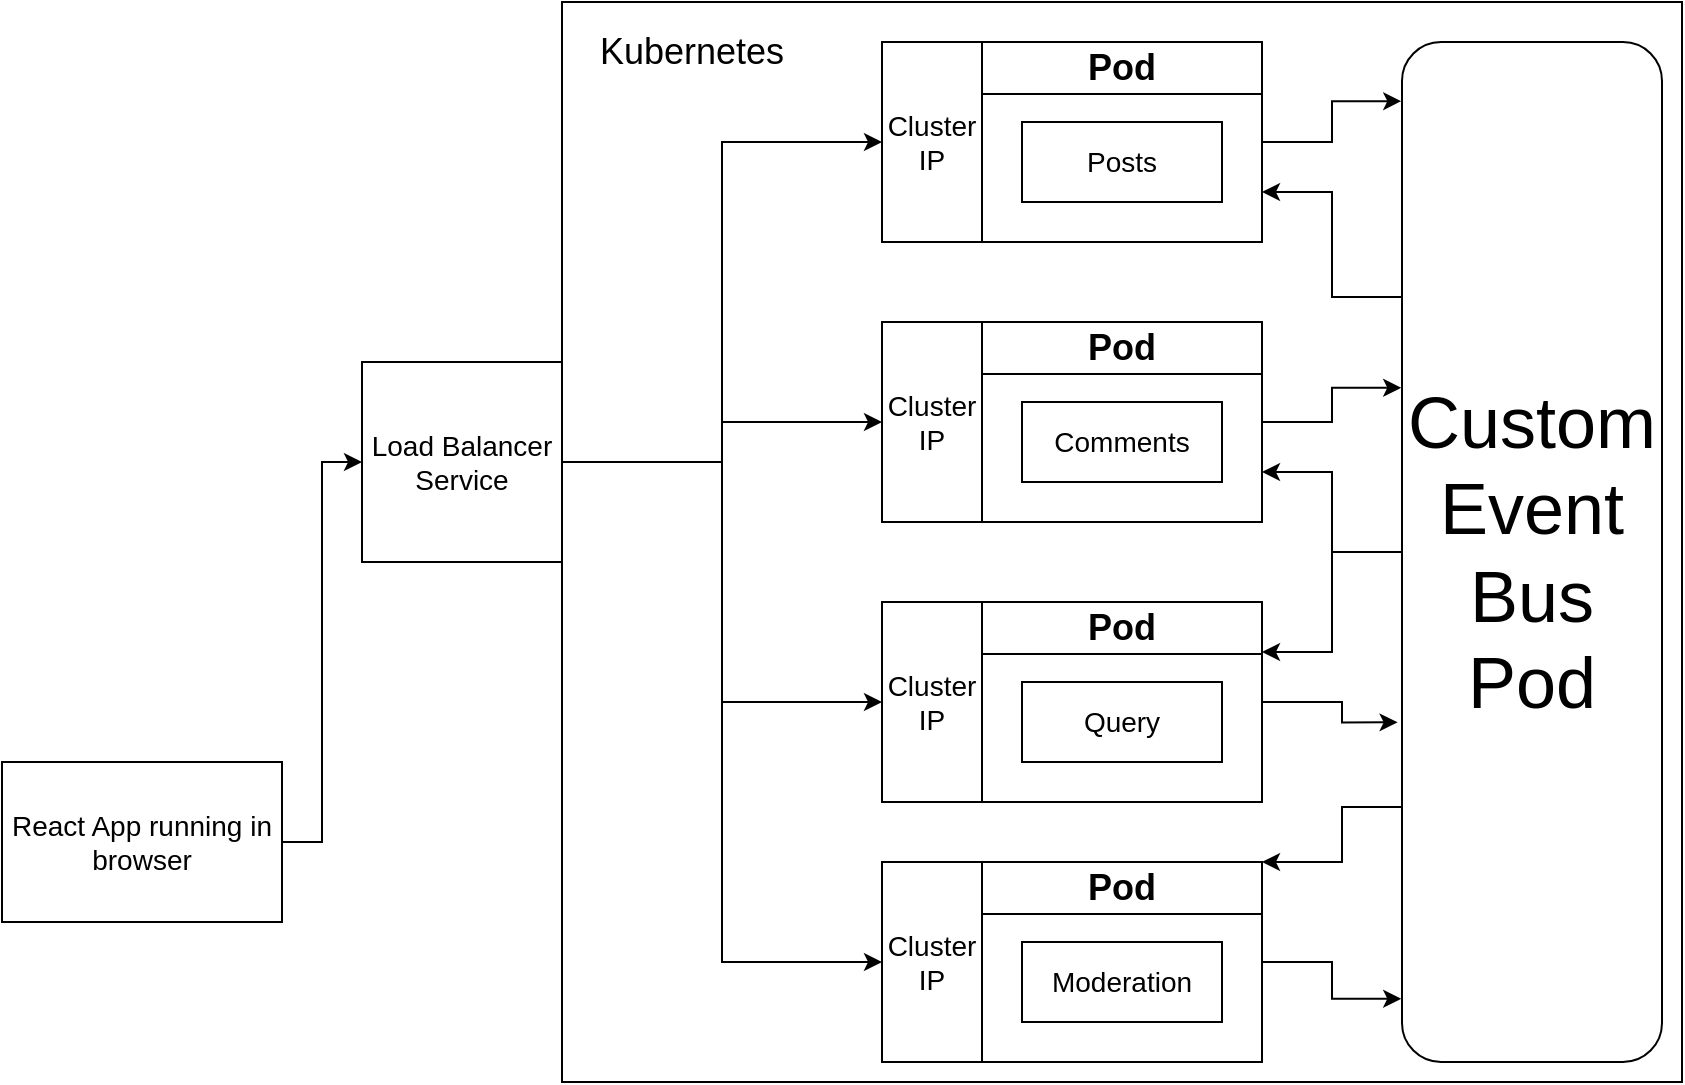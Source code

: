 <mxfile version="21.6.1" type="device">
  <diagram name="Page-1" id="l-Y4PEBhCfgwTnQVNxP_">
    <mxGraphModel dx="1036" dy="614" grid="1" gridSize="10" guides="1" tooltips="1" connect="1" arrows="1" fold="1" page="1" pageScale="1" pageWidth="850" pageHeight="1100" math="0" shadow="0">
      <root>
        <mxCell id="0" />
        <mxCell id="1" parent="0" />
        <mxCell id="2hwmQH5jPsGWMFPHeRlO-33" style="edgeStyle=orthogonalEdgeStyle;rounded=0;orthogonalLoop=1;jettySize=auto;html=1;exitX=1;exitY=0.5;exitDx=0;exitDy=0;entryX=0;entryY=0.5;entryDx=0;entryDy=0;" parent="1" source="2hwmQH5jPsGWMFPHeRlO-1" target="2hwmQH5jPsGWMFPHeRlO-2" edge="1">
          <mxGeometry relative="1" as="geometry" />
        </mxCell>
        <mxCell id="2hwmQH5jPsGWMFPHeRlO-1" value="&lt;font style=&quot;font-size: 14px;&quot;&gt;React App running in browser&lt;/font&gt;" style="rounded=0;whiteSpace=wrap;html=1;" parent="1" vertex="1">
          <mxGeometry x="10" y="620" width="140" height="80" as="geometry" />
        </mxCell>
        <mxCell id="2hwmQH5jPsGWMFPHeRlO-29" style="edgeStyle=orthogonalEdgeStyle;rounded=0;orthogonalLoop=1;jettySize=auto;html=1;entryX=0;entryY=0.5;entryDx=0;entryDy=0;" parent="1" source="2hwmQH5jPsGWMFPHeRlO-2" target="2hwmQH5jPsGWMFPHeRlO-25" edge="1">
          <mxGeometry relative="1" as="geometry" />
        </mxCell>
        <mxCell id="2hwmQH5jPsGWMFPHeRlO-30" style="edgeStyle=orthogonalEdgeStyle;rounded=0;orthogonalLoop=1;jettySize=auto;html=1;exitX=1;exitY=0.5;exitDx=0;exitDy=0;entryX=0;entryY=0.5;entryDx=0;entryDy=0;" parent="1" source="2hwmQH5jPsGWMFPHeRlO-2" target="2hwmQH5jPsGWMFPHeRlO-26" edge="1">
          <mxGeometry relative="1" as="geometry" />
        </mxCell>
        <mxCell id="2hwmQH5jPsGWMFPHeRlO-31" style="edgeStyle=orthogonalEdgeStyle;rounded=0;orthogonalLoop=1;jettySize=auto;html=1;exitX=1;exitY=0.5;exitDx=0;exitDy=0;entryX=0;entryY=0.5;entryDx=0;entryDy=0;" parent="1" source="2hwmQH5jPsGWMFPHeRlO-2" target="2hwmQH5jPsGWMFPHeRlO-27" edge="1">
          <mxGeometry relative="1" as="geometry" />
        </mxCell>
        <mxCell id="2hwmQH5jPsGWMFPHeRlO-32" style="edgeStyle=orthogonalEdgeStyle;rounded=0;orthogonalLoop=1;jettySize=auto;html=1;exitX=1;exitY=0.5;exitDx=0;exitDy=0;entryX=0;entryY=0.5;entryDx=0;entryDy=0;" parent="1" source="2hwmQH5jPsGWMFPHeRlO-2" target="2hwmQH5jPsGWMFPHeRlO-28" edge="1">
          <mxGeometry relative="1" as="geometry" />
        </mxCell>
        <mxCell id="2hwmQH5jPsGWMFPHeRlO-2" value="&lt;font style=&quot;font-size: 14px;&quot;&gt;Load Balancer Service&lt;/font&gt;" style="whiteSpace=wrap;html=1;aspect=fixed;" parent="1" vertex="1">
          <mxGeometry x="190" y="420" width="100" height="100" as="geometry" />
        </mxCell>
        <mxCell id="2hwmQH5jPsGWMFPHeRlO-6" value="" style="rounded=0;whiteSpace=wrap;html=1;fillColor=none;" parent="1" vertex="1">
          <mxGeometry x="290" y="240" width="560" height="540" as="geometry" />
        </mxCell>
        <mxCell id="2hwmQH5jPsGWMFPHeRlO-34" style="edgeStyle=orthogonalEdgeStyle;rounded=0;orthogonalLoop=1;jettySize=auto;html=1;exitX=1;exitY=0.5;exitDx=0;exitDy=0;entryX=-0.003;entryY=0.058;entryDx=0;entryDy=0;entryPerimeter=0;" parent="1" source="2hwmQH5jPsGWMFPHeRlO-11" target="2hwmQH5jPsGWMFPHeRlO-24" edge="1">
          <mxGeometry relative="1" as="geometry" />
        </mxCell>
        <mxCell id="2hwmQH5jPsGWMFPHeRlO-11" value="&lt;b&gt;&lt;font style=&quot;font-size: 18px;&quot;&gt;Pod&lt;/font&gt;&lt;/b&gt;" style="swimlane;fontStyle=0;childLayout=stackLayout;horizontal=1;startSize=26;fillColor=none;horizontalStack=0;resizeParent=1;resizeParentMax=0;resizeLast=0;collapsible=1;marginBottom=0;whiteSpace=wrap;html=1;" parent="1" vertex="1">
          <mxGeometry x="500" y="260" width="140" height="100" as="geometry" />
        </mxCell>
        <mxCell id="2hwmQH5jPsGWMFPHeRlO-15" value="&lt;font style=&quot;font-size: 14px;&quot;&gt;Posts&lt;/font&gt;" style="rounded=0;whiteSpace=wrap;html=1;" parent="1" vertex="1">
          <mxGeometry x="520" y="300" width="100" height="40" as="geometry" />
        </mxCell>
        <mxCell id="2hwmQH5jPsGWMFPHeRlO-35" style="edgeStyle=orthogonalEdgeStyle;rounded=0;orthogonalLoop=1;jettySize=auto;html=1;exitX=1;exitY=0.5;exitDx=0;exitDy=0;entryX=-0.003;entryY=0.339;entryDx=0;entryDy=0;entryPerimeter=0;" parent="1" source="2hwmQH5jPsGWMFPHeRlO-16" target="2hwmQH5jPsGWMFPHeRlO-24" edge="1">
          <mxGeometry relative="1" as="geometry" />
        </mxCell>
        <mxCell id="2hwmQH5jPsGWMFPHeRlO-16" value="&lt;b&gt;&lt;font style=&quot;font-size: 18px;&quot;&gt;Pod&lt;/font&gt;&lt;/b&gt;" style="swimlane;fontStyle=0;childLayout=stackLayout;horizontal=1;startSize=26;fillColor=none;horizontalStack=0;resizeParent=1;resizeParentMax=0;resizeLast=0;collapsible=1;marginBottom=0;whiteSpace=wrap;html=1;" parent="1" vertex="1">
          <mxGeometry x="500" y="400" width="140" height="100" as="geometry" />
        </mxCell>
        <mxCell id="2hwmQH5jPsGWMFPHeRlO-17" value="&lt;font style=&quot;font-size: 14px;&quot;&gt;Comments&lt;/font&gt;" style="rounded=0;whiteSpace=wrap;html=1;" parent="1" vertex="1">
          <mxGeometry x="520" y="440" width="100" height="40" as="geometry" />
        </mxCell>
        <mxCell id="2hwmQH5jPsGWMFPHeRlO-36" style="edgeStyle=orthogonalEdgeStyle;rounded=0;orthogonalLoop=1;jettySize=auto;html=1;exitX=1;exitY=0.5;exitDx=0;exitDy=0;entryX=-0.017;entryY=0.667;entryDx=0;entryDy=0;entryPerimeter=0;" parent="1" source="2hwmQH5jPsGWMFPHeRlO-18" target="2hwmQH5jPsGWMFPHeRlO-24" edge="1">
          <mxGeometry relative="1" as="geometry">
            <Array as="points">
              <mxPoint x="680" y="590" />
              <mxPoint x="680" y="600" />
            </Array>
          </mxGeometry>
        </mxCell>
        <mxCell id="2hwmQH5jPsGWMFPHeRlO-18" value="&lt;b&gt;&lt;font style=&quot;font-size: 18px;&quot;&gt;Pod&lt;/font&gt;&lt;/b&gt;" style="swimlane;fontStyle=0;childLayout=stackLayout;horizontal=1;startSize=26;fillColor=none;horizontalStack=0;resizeParent=1;resizeParentMax=0;resizeLast=0;collapsible=1;marginBottom=0;whiteSpace=wrap;html=1;" parent="1" vertex="1">
          <mxGeometry x="500" y="540" width="140" height="100" as="geometry" />
        </mxCell>
        <mxCell id="2hwmQH5jPsGWMFPHeRlO-19" value="&lt;font style=&quot;font-size: 14px;&quot;&gt;Query&lt;/font&gt;" style="rounded=0;whiteSpace=wrap;html=1;" parent="1" vertex="1">
          <mxGeometry x="520" y="580" width="100" height="40" as="geometry" />
        </mxCell>
        <mxCell id="2hwmQH5jPsGWMFPHeRlO-37" style="edgeStyle=orthogonalEdgeStyle;rounded=0;orthogonalLoop=1;jettySize=auto;html=1;exitX=1;exitY=0.5;exitDx=0;exitDy=0;entryX=-0.003;entryY=0.938;entryDx=0;entryDy=0;entryPerimeter=0;" parent="1" source="2hwmQH5jPsGWMFPHeRlO-20" target="2hwmQH5jPsGWMFPHeRlO-24" edge="1">
          <mxGeometry relative="1" as="geometry" />
        </mxCell>
        <mxCell id="2hwmQH5jPsGWMFPHeRlO-20" value="&lt;b&gt;&lt;font style=&quot;font-size: 18px;&quot;&gt;Pod&lt;/font&gt;&lt;/b&gt;" style="swimlane;fontStyle=0;childLayout=stackLayout;horizontal=1;startSize=26;fillColor=none;horizontalStack=0;resizeParent=1;resizeParentMax=0;resizeLast=0;collapsible=1;marginBottom=0;whiteSpace=wrap;html=1;" parent="1" vertex="1">
          <mxGeometry x="500" y="670" width="140" height="100" as="geometry" />
        </mxCell>
        <mxCell id="2hwmQH5jPsGWMFPHeRlO-21" value="&lt;font style=&quot;font-size: 14px;&quot;&gt;Moderation&lt;/font&gt;" style="rounded=0;whiteSpace=wrap;html=1;" parent="1" vertex="1">
          <mxGeometry x="520" y="710" width="100" height="40" as="geometry" />
        </mxCell>
        <mxCell id="2hwmQH5jPsGWMFPHeRlO-38" style="edgeStyle=orthogonalEdgeStyle;rounded=0;orthogonalLoop=1;jettySize=auto;html=1;exitX=0;exitY=0.75;exitDx=0;exitDy=0;entryX=1;entryY=0;entryDx=0;entryDy=0;" parent="1" source="2hwmQH5jPsGWMFPHeRlO-24" target="2hwmQH5jPsGWMFPHeRlO-20" edge="1">
          <mxGeometry relative="1" as="geometry">
            <Array as="points">
              <mxPoint x="680" y="643" />
              <mxPoint x="680" y="670" />
            </Array>
          </mxGeometry>
        </mxCell>
        <mxCell id="2hwmQH5jPsGWMFPHeRlO-39" style="edgeStyle=orthogonalEdgeStyle;rounded=0;orthogonalLoop=1;jettySize=auto;html=1;exitX=0;exitY=0.5;exitDx=0;exitDy=0;entryX=1;entryY=0.25;entryDx=0;entryDy=0;" parent="1" source="2hwmQH5jPsGWMFPHeRlO-24" target="2hwmQH5jPsGWMFPHeRlO-18" edge="1">
          <mxGeometry relative="1" as="geometry" />
        </mxCell>
        <mxCell id="2hwmQH5jPsGWMFPHeRlO-40" style="edgeStyle=orthogonalEdgeStyle;rounded=0;orthogonalLoop=1;jettySize=auto;html=1;exitX=0;exitY=0.5;exitDx=0;exitDy=0;entryX=1;entryY=0.75;entryDx=0;entryDy=0;" parent="1" source="2hwmQH5jPsGWMFPHeRlO-24" target="2hwmQH5jPsGWMFPHeRlO-16" edge="1">
          <mxGeometry relative="1" as="geometry" />
        </mxCell>
        <mxCell id="2hwmQH5jPsGWMFPHeRlO-41" style="edgeStyle=orthogonalEdgeStyle;rounded=0;orthogonalLoop=1;jettySize=auto;html=1;exitX=0;exitY=0.25;exitDx=0;exitDy=0;entryX=1;entryY=0.75;entryDx=0;entryDy=0;" parent="1" source="2hwmQH5jPsGWMFPHeRlO-24" target="2hwmQH5jPsGWMFPHeRlO-11" edge="1">
          <mxGeometry relative="1" as="geometry" />
        </mxCell>
        <mxCell id="2hwmQH5jPsGWMFPHeRlO-24" value="&lt;font style=&quot;font-size: 36px;&quot;&gt;Custom Event Bus Pod&lt;/font&gt;" style="rounded=1;whiteSpace=wrap;html=1;" parent="1" vertex="1">
          <mxGeometry x="710" y="260" width="130" height="510" as="geometry" />
        </mxCell>
        <mxCell id="2hwmQH5jPsGWMFPHeRlO-25" value="&lt;font style=&quot;font-size: 14px;&quot;&gt;Cluster IP&lt;/font&gt;" style="rounded=0;whiteSpace=wrap;html=1;" parent="1" vertex="1">
          <mxGeometry x="450" y="260" width="50" height="100" as="geometry" />
        </mxCell>
        <mxCell id="2hwmQH5jPsGWMFPHeRlO-26" value="&lt;font style=&quot;font-size: 14px;&quot;&gt;Cluster IP&lt;/font&gt;" style="rounded=0;whiteSpace=wrap;html=1;" parent="1" vertex="1">
          <mxGeometry x="450" y="400" width="50" height="100" as="geometry" />
        </mxCell>
        <mxCell id="2hwmQH5jPsGWMFPHeRlO-27" value="&lt;font style=&quot;font-size: 14px;&quot;&gt;Cluster IP&lt;/font&gt;" style="rounded=0;whiteSpace=wrap;html=1;" parent="1" vertex="1">
          <mxGeometry x="450" y="540" width="50" height="100" as="geometry" />
        </mxCell>
        <mxCell id="2hwmQH5jPsGWMFPHeRlO-28" value="&lt;font style=&quot;font-size: 14px;&quot;&gt;Cluster IP&lt;/font&gt;" style="rounded=0;whiteSpace=wrap;html=1;" parent="1" vertex="1">
          <mxGeometry x="450" y="670" width="50" height="100" as="geometry" />
        </mxCell>
        <mxCell id="Indlzu4Y0GCfUE4qjzOV-1" value="&lt;font style=&quot;font-size: 18px;&quot;&gt;Kubernetes&lt;/font&gt;" style="text;html=1;strokeColor=none;fillColor=none;align=center;verticalAlign=middle;whiteSpace=wrap;rounded=0;" parent="1" vertex="1">
          <mxGeometry x="290" y="240" width="130" height="50" as="geometry" />
        </mxCell>
      </root>
    </mxGraphModel>
  </diagram>
</mxfile>
